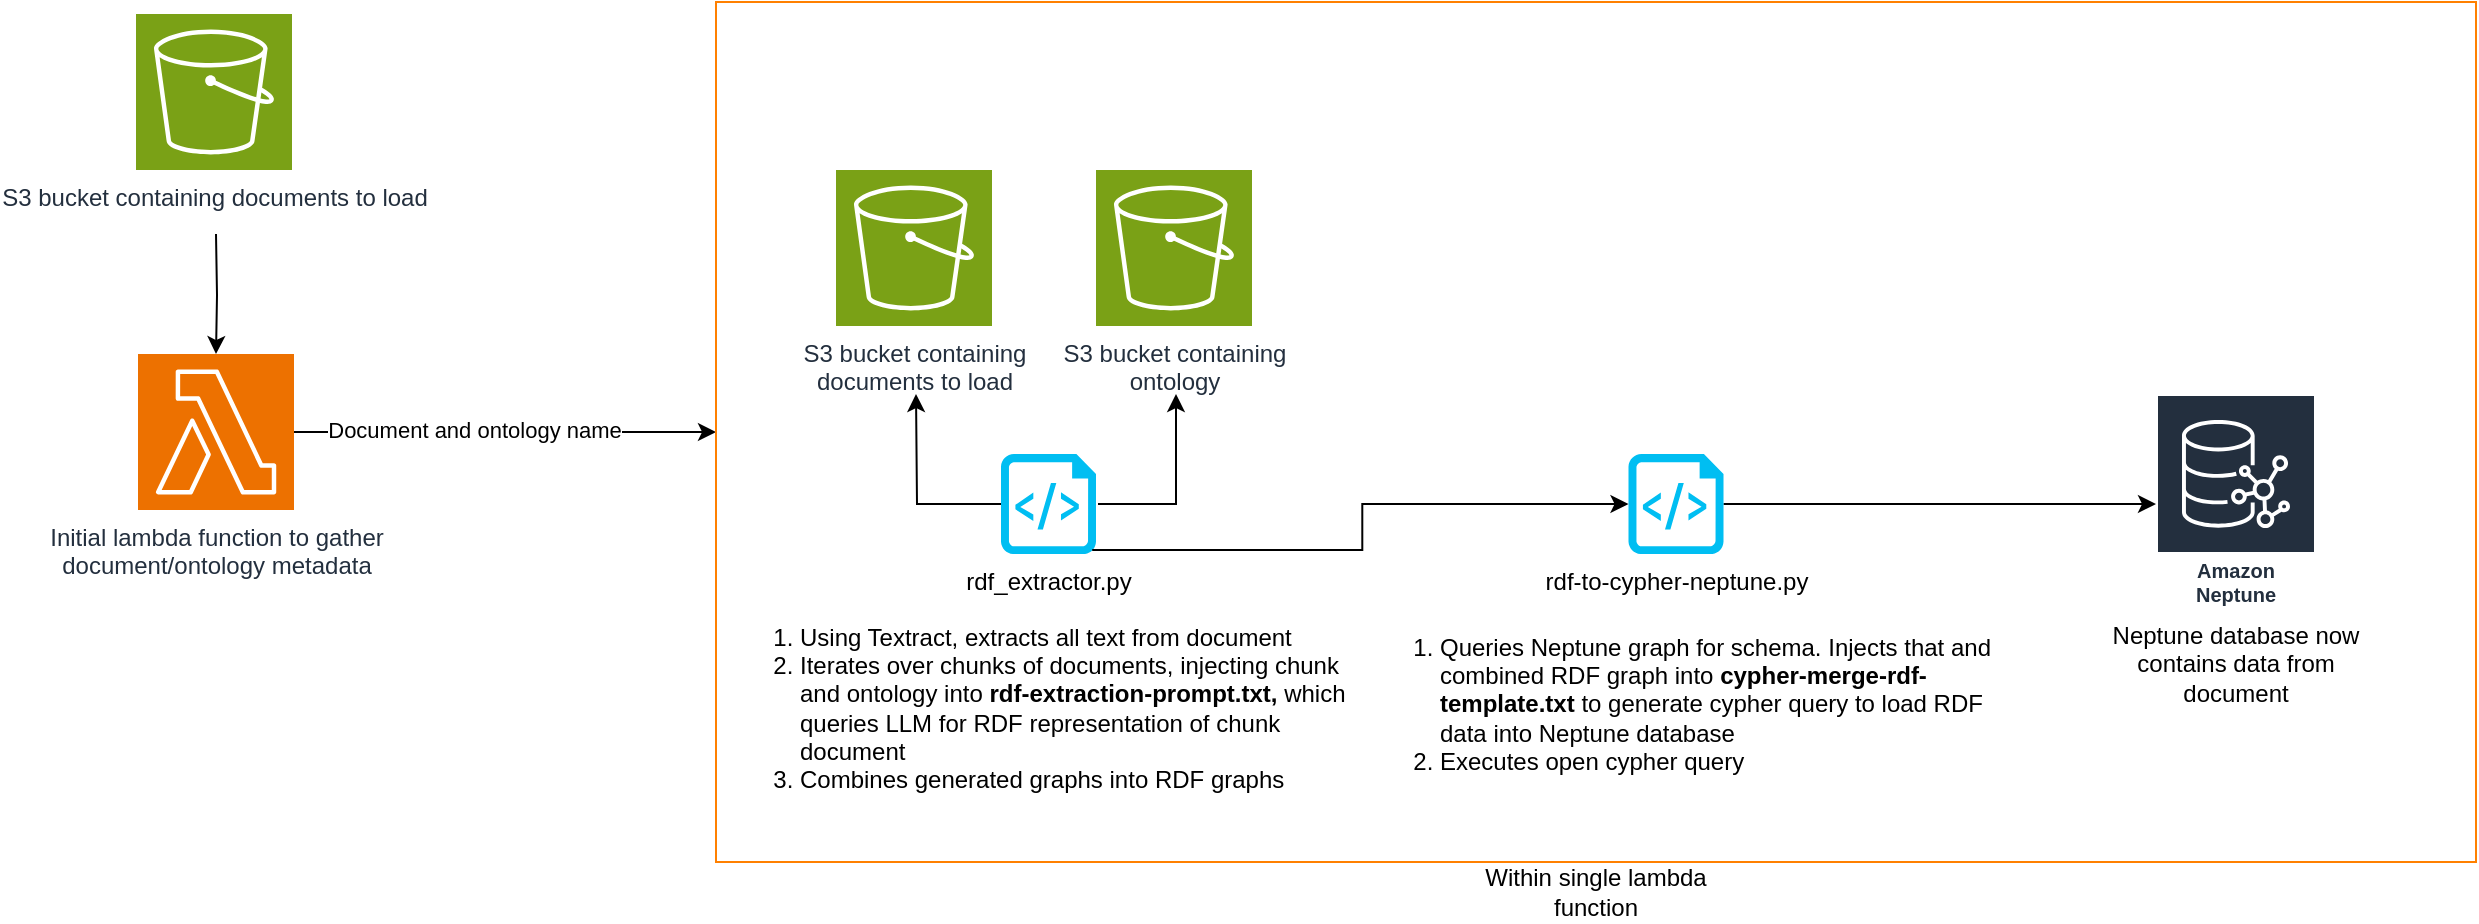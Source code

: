 <mxfile version="24.4.13" type="device">
  <diagram name="Page-1" id="sSkLaSDum9N25gmNXzMN">
    <mxGraphModel dx="1554" dy="734" grid="1" gridSize="10" guides="1" tooltips="1" connect="1" arrows="1" fold="1" page="1" pageScale="1" pageWidth="1920" pageHeight="1200" math="0" shadow="0">
      <root>
        <mxCell id="0" />
        <mxCell id="1" parent="0" />
        <mxCell id="lG9ZCC8ehY0QoWntL6ON-1" value="S3 bucket containing documents to load" style="sketch=0;points=[[0,0,0],[0.25,0,0],[0.5,0,0],[0.75,0,0],[1,0,0],[0,1,0],[0.25,1,0],[0.5,1,0],[0.75,1,0],[1,1,0],[0,0.25,0],[0,0.5,0],[0,0.75,0],[1,0.25,0],[1,0.5,0],[1,0.75,0]];outlineConnect=0;fontColor=#232F3E;fillColor=#7AA116;strokeColor=#ffffff;dashed=0;verticalLabelPosition=bottom;verticalAlign=top;align=center;html=1;fontSize=12;fontStyle=0;aspect=fixed;shape=mxgraph.aws4.resourceIcon;resIcon=mxgraph.aws4.s3;" vertex="1" parent="1">
          <mxGeometry x="130" y="220" width="78" height="78" as="geometry" />
        </mxCell>
        <mxCell id="lG9ZCC8ehY0QoWntL6ON-8" style="edgeStyle=orthogonalEdgeStyle;rounded=0;orthogonalLoop=1;jettySize=auto;html=1;" edge="1" parent="1" source="lG9ZCC8ehY0QoWntL6ON-2" target="lG9ZCC8ehY0QoWntL6ON-4">
          <mxGeometry relative="1" as="geometry" />
        </mxCell>
        <mxCell id="lG9ZCC8ehY0QoWntL6ON-9" value="Document and ontology name" style="edgeLabel;html=1;align=center;verticalAlign=middle;resizable=0;points=[];" vertex="1" connectable="0" parent="lG9ZCC8ehY0QoWntL6ON-8">
          <mxGeometry x="-0.152" y="1" relative="1" as="geometry">
            <mxPoint as="offset" />
          </mxGeometry>
        </mxCell>
        <mxCell id="lG9ZCC8ehY0QoWntL6ON-2" value="&lt;div&gt;Initial lambda function to gather&lt;/div&gt;&lt;div&gt;document/ontology metadata&lt;/div&gt;" style="sketch=0;points=[[0,0,0],[0.25,0,0],[0.5,0,0],[0.75,0,0],[1,0,0],[0,1,0],[0.25,1,0],[0.5,1,0],[0.75,1,0],[1,1,0],[0,0.25,0],[0,0.5,0],[0,0.75,0],[1,0.25,0],[1,0.5,0],[1,0.75,0]];outlineConnect=0;fontColor=#232F3E;fillColor=#ED7100;strokeColor=#ffffff;dashed=0;verticalLabelPosition=bottom;verticalAlign=top;align=center;html=1;fontSize=12;fontStyle=0;aspect=fixed;shape=mxgraph.aws4.resourceIcon;resIcon=mxgraph.aws4.lambda;" vertex="1" parent="1">
          <mxGeometry x="131" y="390" width="78" height="78" as="geometry" />
        </mxCell>
        <mxCell id="lG9ZCC8ehY0QoWntL6ON-3" style="edgeStyle=orthogonalEdgeStyle;rounded=0;orthogonalLoop=1;jettySize=auto;html=1;entryX=0.5;entryY=0;entryDx=0;entryDy=0;entryPerimeter=0;" edge="1" parent="1" target="lG9ZCC8ehY0QoWntL6ON-2">
          <mxGeometry relative="1" as="geometry">
            <mxPoint x="170" y="330" as="sourcePoint" />
          </mxGeometry>
        </mxCell>
        <mxCell id="lG9ZCC8ehY0QoWntL6ON-4" value="" style="rounded=0;whiteSpace=wrap;html=1;strokeColor=#FF8000;" vertex="1" parent="1">
          <mxGeometry x="420" y="214" width="880" height="430" as="geometry" />
        </mxCell>
        <mxCell id="lG9ZCC8ehY0QoWntL6ON-5" value="Within single lambda function" style="text;html=1;align=center;verticalAlign=middle;whiteSpace=wrap;rounded=0;" vertex="1" parent="1">
          <mxGeometry x="800" y="644" width="120" height="30" as="geometry" />
        </mxCell>
        <mxCell id="lG9ZCC8ehY0QoWntL6ON-6" value="&lt;div&gt;S3 bucket containing &lt;br&gt;&lt;/div&gt;&lt;div&gt;documents to load&lt;/div&gt;" style="sketch=0;points=[[0,0,0],[0.25,0,0],[0.5,0,0],[0.75,0,0],[1,0,0],[0,1,0],[0.25,1,0],[0.5,1,0],[0.75,1,0],[1,1,0],[0,0.25,0],[0,0.5,0],[0,0.75,0],[1,0.25,0],[1,0.5,0],[1,0.75,0]];outlineConnect=0;fontColor=#232F3E;fillColor=#7AA116;strokeColor=#ffffff;dashed=0;verticalLabelPosition=bottom;verticalAlign=top;align=center;html=1;fontSize=12;fontStyle=0;aspect=fixed;shape=mxgraph.aws4.resourceIcon;resIcon=mxgraph.aws4.s3;" vertex="1" parent="1">
          <mxGeometry x="480" y="298" width="78" height="78" as="geometry" />
        </mxCell>
        <mxCell id="lG9ZCC8ehY0QoWntL6ON-7" value="&lt;div&gt;S3 bucket containing&lt;/div&gt;&lt;div&gt;ontology&lt;br&gt;&lt;/div&gt;" style="sketch=0;points=[[0,0,0],[0.25,0,0],[0.5,0,0],[0.75,0,0],[1,0,0],[0,1,0],[0.25,1,0],[0.5,1,0],[0.75,1,0],[1,1,0],[0,0.25,0],[0,0.5,0],[0,0.75,0],[1,0.25,0],[1,0.5,0],[1,0.75,0]];outlineConnect=0;fontColor=#232F3E;fillColor=#7AA116;strokeColor=#ffffff;dashed=0;verticalLabelPosition=bottom;verticalAlign=top;align=center;html=1;fontSize=12;fontStyle=0;aspect=fixed;shape=mxgraph.aws4.resourceIcon;resIcon=mxgraph.aws4.s3;" vertex="1" parent="1">
          <mxGeometry x="610" y="298" width="78" height="78" as="geometry" />
        </mxCell>
        <mxCell id="lG9ZCC8ehY0QoWntL6ON-11" style="edgeStyle=orthogonalEdgeStyle;rounded=0;orthogonalLoop=1;jettySize=auto;html=1;" edge="1" parent="1" source="lG9ZCC8ehY0QoWntL6ON-10">
          <mxGeometry relative="1" as="geometry">
            <mxPoint x="520" y="410" as="targetPoint" />
          </mxGeometry>
        </mxCell>
        <mxCell id="lG9ZCC8ehY0QoWntL6ON-13" style="edgeStyle=orthogonalEdgeStyle;rounded=0;orthogonalLoop=1;jettySize=auto;html=1;" edge="1" parent="1">
          <mxGeometry relative="1" as="geometry">
            <mxPoint x="611" y="465" as="sourcePoint" />
            <mxPoint x="650" y="410" as="targetPoint" />
            <Array as="points">
              <mxPoint x="650" y="465" />
            </Array>
          </mxGeometry>
        </mxCell>
        <mxCell id="lG9ZCC8ehY0QoWntL6ON-10" value="rdf_extractor.py" style="verticalLabelPosition=bottom;html=1;verticalAlign=top;align=center;strokeColor=none;fillColor=#00BEF2;shape=mxgraph.azure.script_file;pointerEvents=1;" vertex="1" parent="1">
          <mxGeometry x="562.5" y="440" width="47.5" height="50" as="geometry" />
        </mxCell>
        <mxCell id="lG9ZCC8ehY0QoWntL6ON-15" value="&lt;ol&gt;&lt;li&gt;Using Textract, extracts all text from document&lt;br&gt;&lt;/li&gt;&lt;li&gt;Iterates over chunks of documents, injecting chunk and ontology into &lt;b&gt;rdf-extraction-prompt.txt, &lt;/b&gt;which queries LLM for RDF representation of chunk document&lt;br&gt;&lt;/li&gt;&lt;li&gt;Combines generated graphs into RDF graphs&lt;br&gt;&lt;/li&gt;&lt;/ol&gt;" style="text;strokeColor=none;fillColor=none;html=1;whiteSpace=wrap;verticalAlign=middle;overflow=hidden;" vertex="1" parent="1">
          <mxGeometry x="420" y="510" width="320" height="110" as="geometry" />
        </mxCell>
        <mxCell id="lG9ZCC8ehY0QoWntL6ON-21" style="edgeStyle=orthogonalEdgeStyle;rounded=0;orthogonalLoop=1;jettySize=auto;html=1;" edge="1" parent="1" source="lG9ZCC8ehY0QoWntL6ON-16" target="lG9ZCC8ehY0QoWntL6ON-19">
          <mxGeometry relative="1" as="geometry" />
        </mxCell>
        <mxCell id="lG9ZCC8ehY0QoWntL6ON-16" value="rdf-to-cypher-neptune.py" style="verticalLabelPosition=bottom;html=1;verticalAlign=top;align=center;strokeColor=none;fillColor=#00BEF2;shape=mxgraph.azure.script_file;pointerEvents=1;" vertex="1" parent="1">
          <mxGeometry x="876.25" y="440" width="47.5" height="50" as="geometry" />
        </mxCell>
        <mxCell id="lG9ZCC8ehY0QoWntL6ON-17" value="&lt;ol&gt;&lt;li&gt;Queries Neptune graph for schema. Injects that and combined RDF graph into &lt;b&gt;cypher-merge-rdf-template.txt&lt;/b&gt; to generate cypher query to load RDF data into Neptune database&lt;br&gt;&lt;/li&gt;&lt;li&gt;Executes open cypher query&lt;br&gt;&lt;/li&gt;&lt;/ol&gt;" style="text;strokeColor=none;fillColor=none;html=1;whiteSpace=wrap;verticalAlign=middle;overflow=hidden;" vertex="1" parent="1">
          <mxGeometry x="740" y="510" width="320" height="110" as="geometry" />
        </mxCell>
        <mxCell id="lG9ZCC8ehY0QoWntL6ON-18" style="edgeStyle=orthogonalEdgeStyle;rounded=0;orthogonalLoop=1;jettySize=auto;html=1;exitX=0.96;exitY=0.96;exitDx=0;exitDy=0;exitPerimeter=0;entryX=0;entryY=0.5;entryDx=0;entryDy=0;entryPerimeter=0;" edge="1" parent="1" source="lG9ZCC8ehY0QoWntL6ON-10" target="lG9ZCC8ehY0QoWntL6ON-16">
          <mxGeometry relative="1" as="geometry" />
        </mxCell>
        <mxCell id="lG9ZCC8ehY0QoWntL6ON-19" value="Amazon Neptune" style="sketch=0;outlineConnect=0;fontColor=#232F3E;gradientColor=none;strokeColor=#ffffff;fillColor=#232F3E;dashed=0;verticalLabelPosition=middle;verticalAlign=bottom;align=center;html=1;whiteSpace=wrap;fontSize=10;fontStyle=1;spacing=3;shape=mxgraph.aws4.productIcon;prIcon=mxgraph.aws4.neptune;" vertex="1" parent="1">
          <mxGeometry x="1140" y="410" width="80" height="110" as="geometry" />
        </mxCell>
        <mxCell id="lG9ZCC8ehY0QoWntL6ON-20" value="Neptune database now contains data from document" style="text;html=1;align=center;verticalAlign=middle;whiteSpace=wrap;rounded=0;" vertex="1" parent="1">
          <mxGeometry x="1115" y="530" width="130" height="30" as="geometry" />
        </mxCell>
      </root>
    </mxGraphModel>
  </diagram>
</mxfile>
